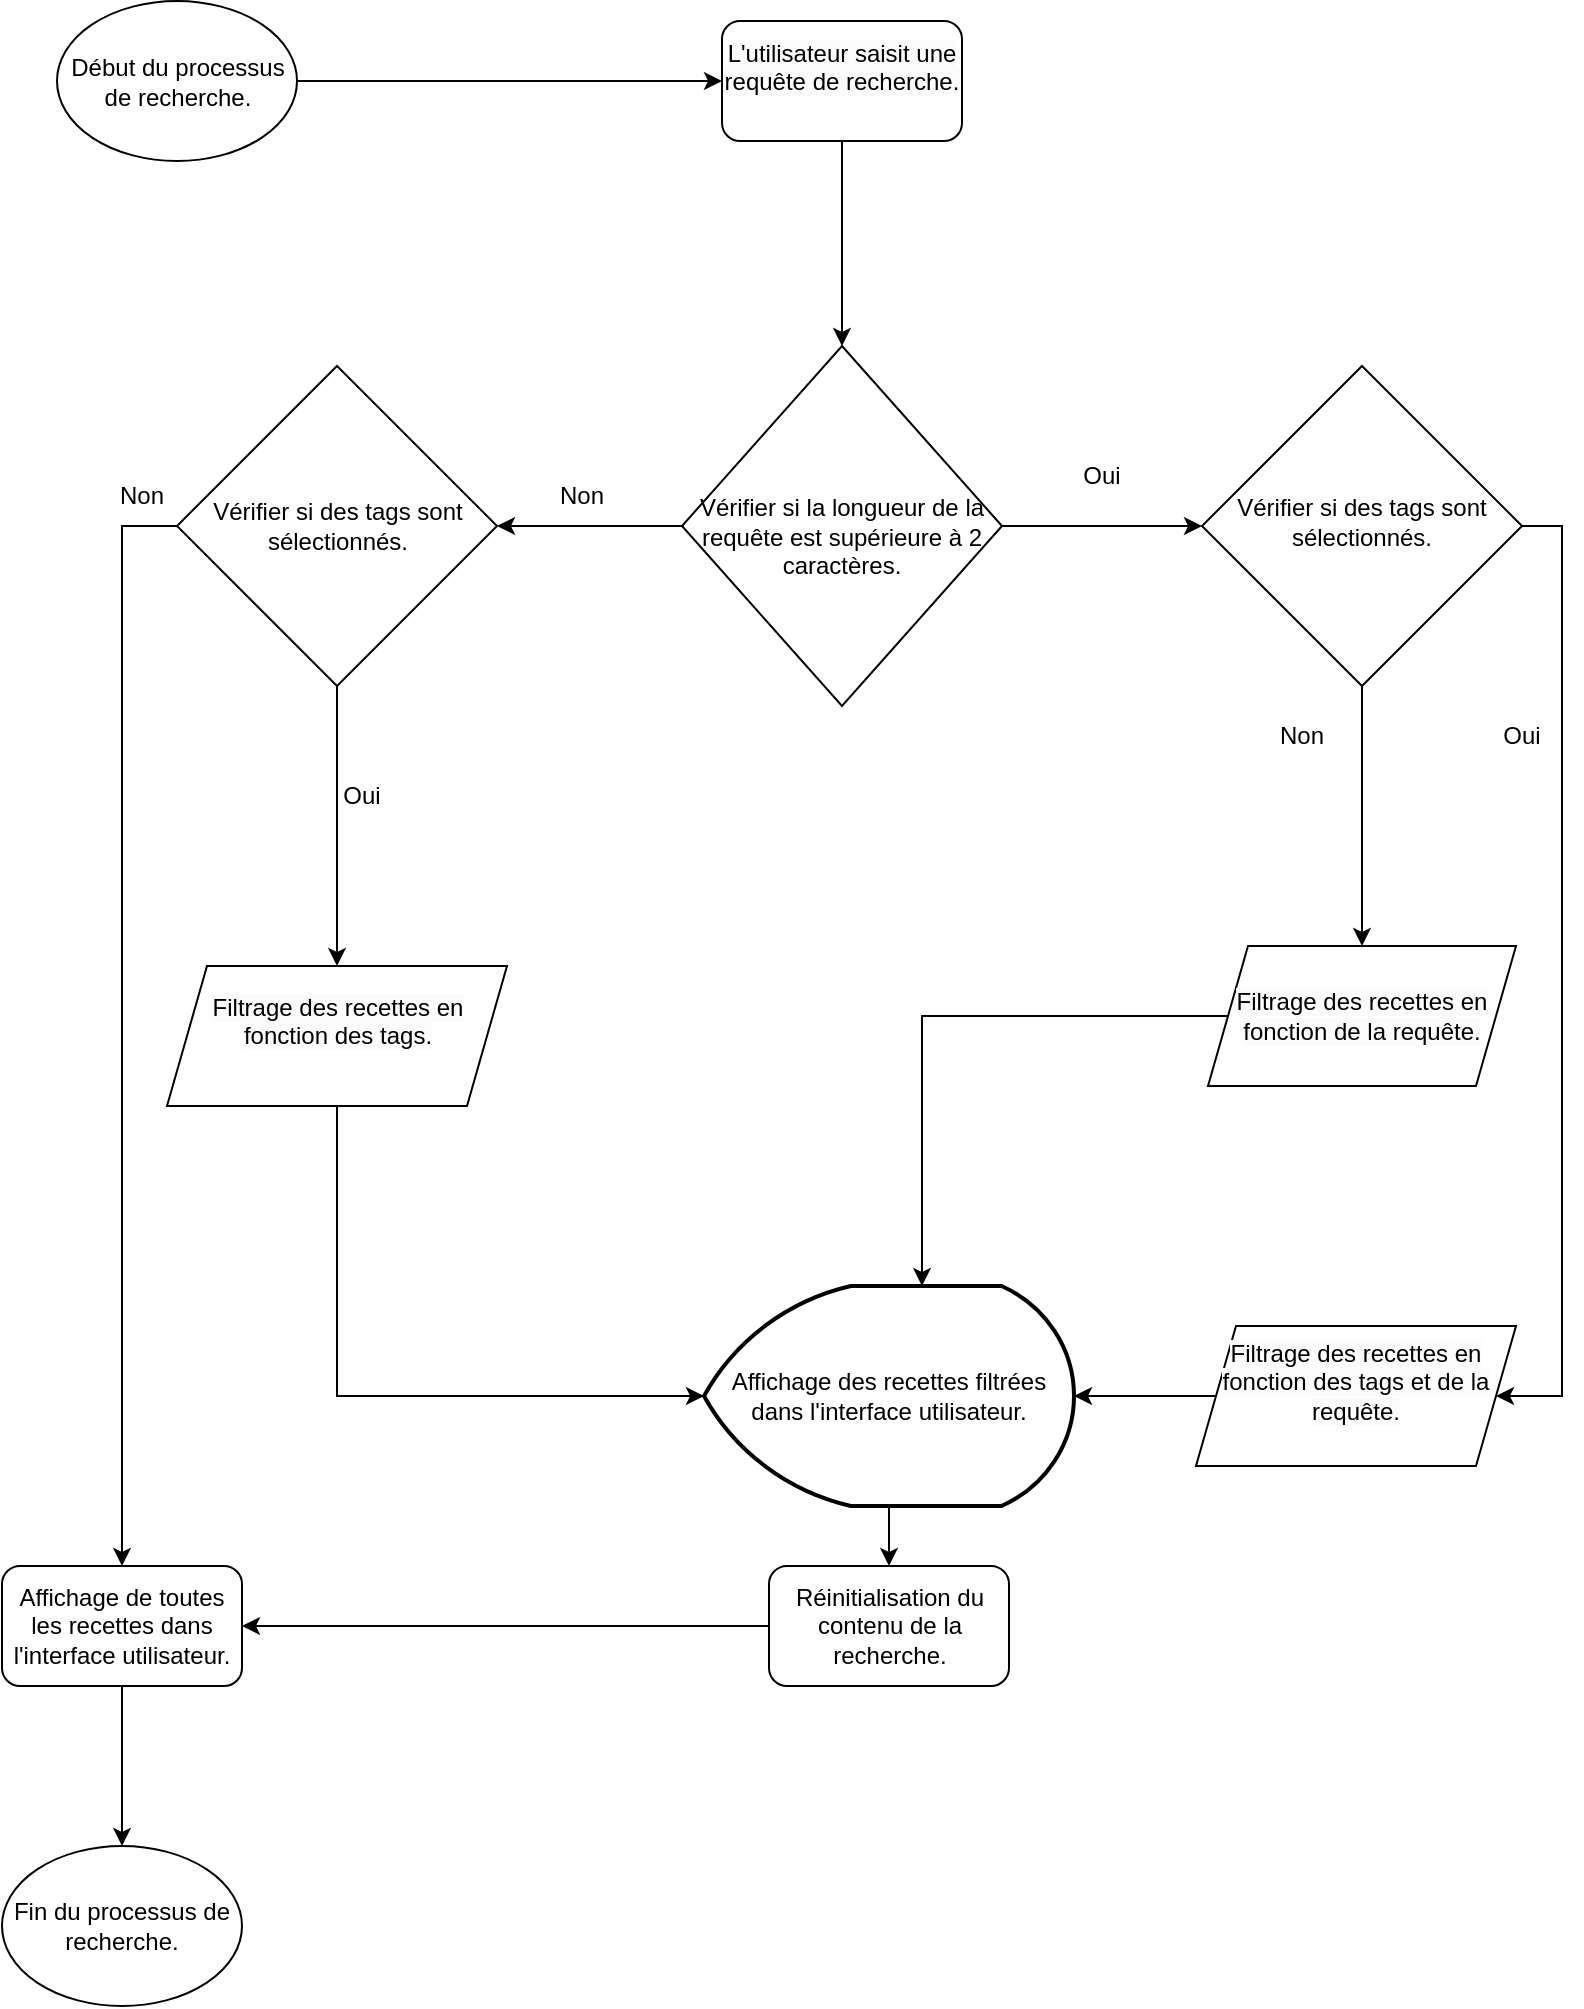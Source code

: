 <mxfile version="22.1.21" type="github">
  <diagram id="C5RBs43oDa-KdzZeNtuy" name="Page-1">
    <mxGraphModel dx="1232" dy="1096" grid="1" gridSize="10" guides="1" tooltips="1" connect="1" arrows="1" fold="1" page="1" pageScale="1" pageWidth="827" pageHeight="1169" math="0" shadow="0">
      <root>
        <mxCell id="WIyWlLk6GJQsqaUBKTNV-0" />
        <mxCell id="WIyWlLk6GJQsqaUBKTNV-1" parent="WIyWlLk6GJQsqaUBKTNV-0" />
        <mxCell id="z0vWoJbW6ZdREvc2_X5b-14" value="" style="edgeStyle=orthogonalEdgeStyle;rounded=0;orthogonalLoop=1;jettySize=auto;html=1;entryX=0;entryY=0.5;entryDx=0;entryDy=0;" edge="1" parent="WIyWlLk6GJQsqaUBKTNV-1" source="WIyWlLk6GJQsqaUBKTNV-6" target="WIyWlLk6GJQsqaUBKTNV-10">
          <mxGeometry relative="1" as="geometry">
            <mxPoint x="700" y="430" as="targetPoint" />
          </mxGeometry>
        </mxCell>
        <mxCell id="z0vWoJbW6ZdREvc2_X5b-46" value="" style="edgeStyle=orthogonalEdgeStyle;rounded=0;orthogonalLoop=1;jettySize=auto;html=1;" edge="1" parent="WIyWlLk6GJQsqaUBKTNV-1" source="WIyWlLk6GJQsqaUBKTNV-6" target="z0vWoJbW6ZdREvc2_X5b-19">
          <mxGeometry relative="1" as="geometry" />
        </mxCell>
        <mxCell id="WIyWlLk6GJQsqaUBKTNV-6" value="&lt;br&gt;Vérifier si la longueur de la requête est supérieure à 2 caractères." style="rhombus;whiteSpace=wrap;html=1;shadow=0;fontFamily=Helvetica;fontSize=12;align=center;strokeWidth=1;spacing=6;spacingTop=-4;" parent="WIyWlLk6GJQsqaUBKTNV-1" vertex="1">
          <mxGeometry x="360" y="190" width="160" height="180" as="geometry" />
        </mxCell>
        <mxCell id="z0vWoJbW6ZdREvc2_X5b-60" value="" style="edgeStyle=orthogonalEdgeStyle;rounded=0;orthogonalLoop=1;jettySize=auto;html=1;" edge="1" parent="WIyWlLk6GJQsqaUBKTNV-1" source="WIyWlLk6GJQsqaUBKTNV-10" target="z0vWoJbW6ZdREvc2_X5b-41">
          <mxGeometry relative="1" as="geometry" />
        </mxCell>
        <mxCell id="z0vWoJbW6ZdREvc2_X5b-64" value="" style="edgeStyle=orthogonalEdgeStyle;rounded=0;orthogonalLoop=1;jettySize=auto;html=1;entryX=1;entryY=0.5;entryDx=0;entryDy=0;exitX=1;exitY=0.5;exitDx=0;exitDy=0;" edge="1" parent="WIyWlLk6GJQsqaUBKTNV-1" source="WIyWlLk6GJQsqaUBKTNV-10" target="z0vWoJbW6ZdREvc2_X5b-40">
          <mxGeometry relative="1" as="geometry">
            <mxPoint x="900" y="280" as="targetPoint" />
            <Array as="points">
              <mxPoint x="800" y="280" />
              <mxPoint x="800" y="715" />
            </Array>
          </mxGeometry>
        </mxCell>
        <mxCell id="WIyWlLk6GJQsqaUBKTNV-10" value="Vérifier si des tags sont sélectionnés." style="rhombus;whiteSpace=wrap;html=1;shadow=0;fontFamily=Helvetica;fontSize=12;align=center;strokeWidth=1;spacing=6;spacingTop=-4;" parent="WIyWlLk6GJQsqaUBKTNV-1" vertex="1">
          <mxGeometry x="620" y="200" width="160" height="160" as="geometry" />
        </mxCell>
        <mxCell id="2UsBcgrsxlk8Fz7qcO6y-1" value="" style="edgeStyle=orthogonalEdgeStyle;rounded=0;orthogonalLoop=1;jettySize=auto;html=1;entryX=0;entryY=0.5;entryDx=0;entryDy=0;" parent="WIyWlLk6GJQsqaUBKTNV-1" source="2UsBcgrsxlk8Fz7qcO6y-0" target="z0vWoJbW6ZdREvc2_X5b-54" edge="1">
          <mxGeometry relative="1" as="geometry">
            <mxPoint x="350" y="57.5" as="targetPoint" />
          </mxGeometry>
        </mxCell>
        <mxCell id="2UsBcgrsxlk8Fz7qcO6y-0" value="Début du processus de recherche." style="ellipse;whiteSpace=wrap;html=1;" parent="WIyWlLk6GJQsqaUBKTNV-1" vertex="1">
          <mxGeometry x="47.5" y="17.5" width="120" height="80" as="geometry" />
        </mxCell>
        <mxCell id="z0vWoJbW6ZdREvc2_X5b-49" value="" style="edgeStyle=orthogonalEdgeStyle;rounded=0;orthogonalLoop=1;jettySize=auto;html=1;" edge="1" parent="WIyWlLk6GJQsqaUBKTNV-1" source="z0vWoJbW6ZdREvc2_X5b-5" target="z0vWoJbW6ZdREvc2_X5b-48">
          <mxGeometry relative="1" as="geometry" />
        </mxCell>
        <mxCell id="z0vWoJbW6ZdREvc2_X5b-5" value="Affichage des recettes filtrées dans l&#39;interface utilisateur." style="strokeWidth=2;html=1;shape=mxgraph.flowchart.display;whiteSpace=wrap;" vertex="1" parent="WIyWlLk6GJQsqaUBKTNV-1">
          <mxGeometry x="371" y="660" width="185" height="110" as="geometry" />
        </mxCell>
        <mxCell id="z0vWoJbW6ZdREvc2_X5b-15" value="Oui" style="text;html=1;strokeColor=none;fillColor=none;align=center;verticalAlign=middle;whiteSpace=wrap;rounded=0;" vertex="1" parent="WIyWlLk6GJQsqaUBKTNV-1">
          <mxGeometry x="170" y="400" width="60" height="30" as="geometry" />
        </mxCell>
        <mxCell id="z0vWoJbW6ZdREvc2_X5b-29" value="" style="edgeStyle=orthogonalEdgeStyle;rounded=0;orthogonalLoop=1;jettySize=auto;html=1;entryX=0.5;entryY=0;entryDx=0;entryDy=0;" edge="1" parent="WIyWlLk6GJQsqaUBKTNV-1" source="z0vWoJbW6ZdREvc2_X5b-19" target="z0vWoJbW6ZdREvc2_X5b-39">
          <mxGeometry relative="1" as="geometry">
            <mxPoint x="280" y="360" as="targetPoint" />
          </mxGeometry>
        </mxCell>
        <mxCell id="z0vWoJbW6ZdREvc2_X5b-33" value="" style="edgeStyle=orthogonalEdgeStyle;rounded=0;orthogonalLoop=1;jettySize=auto;html=1;exitX=0;exitY=0.5;exitDx=0;exitDy=0;" edge="1" parent="WIyWlLk6GJQsqaUBKTNV-1" source="z0vWoJbW6ZdREvc2_X5b-19" target="z0vWoJbW6ZdREvc2_X5b-27">
          <mxGeometry relative="1" as="geometry" />
        </mxCell>
        <mxCell id="z0vWoJbW6ZdREvc2_X5b-19" value="Vérifier si des tags sont sélectionnés." style="rhombus;whiteSpace=wrap;html=1;" vertex="1" parent="WIyWlLk6GJQsqaUBKTNV-1">
          <mxGeometry x="107.5" y="200" width="160" height="160" as="geometry" />
        </mxCell>
        <mxCell id="z0vWoJbW6ZdREvc2_X5b-22" value="Non" style="text;html=1;strokeColor=none;fillColor=none;align=center;verticalAlign=middle;whiteSpace=wrap;rounded=0;" vertex="1" parent="WIyWlLk6GJQsqaUBKTNV-1">
          <mxGeometry x="280" y="250" width="60" height="30" as="geometry" />
        </mxCell>
        <mxCell id="z0vWoJbW6ZdREvc2_X5b-53" value="" style="edgeStyle=orthogonalEdgeStyle;rounded=0;orthogonalLoop=1;jettySize=auto;html=1;" edge="1" parent="WIyWlLk6GJQsqaUBKTNV-1" source="z0vWoJbW6ZdREvc2_X5b-27" target="z0vWoJbW6ZdREvc2_X5b-52">
          <mxGeometry relative="1" as="geometry" />
        </mxCell>
        <mxCell id="z0vWoJbW6ZdREvc2_X5b-27" value="Affichage de toutes les recettes dans l&#39;interface utilisateur." style="rounded=1;whiteSpace=wrap;html=1;" vertex="1" parent="WIyWlLk6GJQsqaUBKTNV-1">
          <mxGeometry x="20" y="800" width="120" height="60" as="geometry" />
        </mxCell>
        <mxCell id="z0vWoJbW6ZdREvc2_X5b-38" value="" style="edgeStyle=orthogonalEdgeStyle;rounded=0;orthogonalLoop=1;jettySize=auto;html=1;entryX=0;entryY=0.5;entryDx=0;entryDy=0;entryPerimeter=0;exitX=0.5;exitY=1;exitDx=0;exitDy=0;" edge="1" parent="WIyWlLk6GJQsqaUBKTNV-1" source="z0vWoJbW6ZdREvc2_X5b-39" target="z0vWoJbW6ZdREvc2_X5b-5">
          <mxGeometry relative="1" as="geometry">
            <mxPoint x="280" y="420" as="sourcePoint" />
            <mxPoint x="280" y="500" as="targetPoint" />
          </mxGeometry>
        </mxCell>
        <mxCell id="z0vWoJbW6ZdREvc2_X5b-31" value="Non" style="text;html=1;strokeColor=none;fillColor=none;align=center;verticalAlign=middle;whiteSpace=wrap;rounded=0;" vertex="1" parent="WIyWlLk6GJQsqaUBKTNV-1">
          <mxGeometry x="60" y="250" width="60" height="30" as="geometry" />
        </mxCell>
        <mxCell id="z0vWoJbW6ZdREvc2_X5b-34" value="Oui" style="text;html=1;strokeColor=none;fillColor=none;align=center;verticalAlign=middle;whiteSpace=wrap;rounded=0;" vertex="1" parent="WIyWlLk6GJQsqaUBKTNV-1">
          <mxGeometry x="540" y="240" width="60" height="30" as="geometry" />
        </mxCell>
        <mxCell id="z0vWoJbW6ZdREvc2_X5b-39" value="&#xa;&lt;span style=&quot;color: rgb(0, 0, 0); font-family: Helvetica; font-size: 12px; font-style: normal; font-variant-ligatures: normal; font-variant-caps: normal; font-weight: 400; letter-spacing: normal; orphans: 2; text-align: center; text-indent: 0px; text-transform: none; widows: 2; word-spacing: 0px; -webkit-text-stroke-width: 0px; background-color: rgb(251, 251, 251); text-decoration-thickness: initial; text-decoration-style: initial; text-decoration-color: initial; float: none; display: inline !important;&quot;&gt;Filtrage des recettes en fonction des tags.&lt;/span&gt;&#xa;&#xa;" style="shape=parallelogram;perimeter=parallelogramPerimeter;whiteSpace=wrap;html=1;fixedSize=1;" vertex="1" parent="WIyWlLk6GJQsqaUBKTNV-1">
          <mxGeometry x="102.5" y="500" width="170" height="70" as="geometry" />
        </mxCell>
        <mxCell id="z0vWoJbW6ZdREvc2_X5b-47" value="" style="edgeStyle=orthogonalEdgeStyle;rounded=0;orthogonalLoop=1;jettySize=auto;html=1;" edge="1" parent="WIyWlLk6GJQsqaUBKTNV-1" source="z0vWoJbW6ZdREvc2_X5b-40" target="z0vWoJbW6ZdREvc2_X5b-5">
          <mxGeometry relative="1" as="geometry" />
        </mxCell>
        <mxCell id="z0vWoJbW6ZdREvc2_X5b-40" value="&#xa;&lt;span style=&quot;color: rgb(0, 0, 0); font-family: Helvetica; font-size: 12px; font-style: normal; font-variant-ligatures: normal; font-variant-caps: normal; font-weight: 400; letter-spacing: normal; orphans: 2; text-align: center; text-indent: 0px; text-transform: none; widows: 2; word-spacing: 0px; -webkit-text-stroke-width: 0px; background-color: rgb(251, 251, 251); text-decoration-thickness: initial; text-decoration-style: initial; text-decoration-color: initial; float: none; display: inline !important;&quot;&gt;Filtrage des recettes en fonction des tags et de la requête.&lt;/span&gt;&#xa;&#xa;" style="shape=parallelogram;perimeter=parallelogramPerimeter;whiteSpace=wrap;html=1;fixedSize=1;" vertex="1" parent="WIyWlLk6GJQsqaUBKTNV-1">
          <mxGeometry x="617" y="680" width="160" height="70" as="geometry" />
        </mxCell>
        <mxCell id="z0vWoJbW6ZdREvc2_X5b-45" value="" style="edgeStyle=orthogonalEdgeStyle;rounded=0;orthogonalLoop=1;jettySize=auto;html=1;" edge="1" parent="WIyWlLk6GJQsqaUBKTNV-1" source="z0vWoJbW6ZdREvc2_X5b-41" target="z0vWoJbW6ZdREvc2_X5b-5">
          <mxGeometry relative="1" as="geometry">
            <mxPoint x="552" y="885" as="targetPoint" />
            <Array as="points">
              <mxPoint x="480" y="670" />
              <mxPoint x="480" y="615" />
            </Array>
          </mxGeometry>
        </mxCell>
        <mxCell id="z0vWoJbW6ZdREvc2_X5b-41" value="&#xa;&lt;br style=&quot;border-color: var(--border-color); color: rgb(0, 0, 0); font-family: Helvetica; font-size: 12px; font-style: normal; font-variant-ligatures: normal; font-variant-caps: normal; font-weight: 400; letter-spacing: normal; orphans: 2; text-align: center; text-indent: 0px; text-transform: none; widows: 2; word-spacing: 0px; -webkit-text-stroke-width: 0px; background-color: rgb(251, 251, 251); text-decoration-thickness: initial; text-decoration-style: initial; text-decoration-color: initial;&quot;&gt;&lt;span style=&quot;border-color: var(--border-color); color: rgb(0, 0, 0); font-family: Helvetica; font-size: 12px; font-style: normal; font-variant-ligatures: normal; font-variant-caps: normal; font-weight: 400; letter-spacing: normal; orphans: 2; text-align: center; text-indent: 0px; text-transform: none; widows: 2; word-spacing: 0px; -webkit-text-stroke-width: 0px; text-decoration-thickness: initial; text-decoration-style: initial; text-decoration-color: initial; background-color: rgb(251, 251, 251); float: none; display: inline !important;&quot;&gt;Filtrage des recettes en fonction de la requête.&lt;/span&gt;&lt;br style=&quot;border-color: var(--border-color); color: rgb(0, 0, 0); font-family: Helvetica; font-size: 12px; font-style: normal; font-variant-ligatures: normal; font-variant-caps: normal; font-weight: 400; letter-spacing: normal; orphans: 2; text-align: center; text-indent: 0px; text-transform: none; widows: 2; word-spacing: 0px; -webkit-text-stroke-width: 0px; background-color: rgb(251, 251, 251); text-decoration-thickness: initial; text-decoration-style: initial; text-decoration-color: initial;&quot;&gt;&#xa;&#xa;" style="shape=parallelogram;perimeter=parallelogramPerimeter;whiteSpace=wrap;html=1;fixedSize=1;" vertex="1" parent="WIyWlLk6GJQsqaUBKTNV-1">
          <mxGeometry x="623" y="490" width="154" height="70" as="geometry" />
        </mxCell>
        <mxCell id="z0vWoJbW6ZdREvc2_X5b-51" value="" style="edgeStyle=orthogonalEdgeStyle;rounded=0;orthogonalLoop=1;jettySize=auto;html=1;entryX=1;entryY=0.5;entryDx=0;entryDy=0;" edge="1" parent="WIyWlLk6GJQsqaUBKTNV-1" source="z0vWoJbW6ZdREvc2_X5b-48" target="z0vWoJbW6ZdREvc2_X5b-27">
          <mxGeometry relative="1" as="geometry">
            <mxPoint x="303.5" y="830" as="targetPoint" />
          </mxGeometry>
        </mxCell>
        <mxCell id="z0vWoJbW6ZdREvc2_X5b-48" value="Réinitialisation du contenu de la recherche." style="rounded=1;whiteSpace=wrap;html=1;" vertex="1" parent="WIyWlLk6GJQsqaUBKTNV-1">
          <mxGeometry x="403.5" y="800" width="120" height="60" as="geometry" />
        </mxCell>
        <mxCell id="z0vWoJbW6ZdREvc2_X5b-52" value="Fin du processus de recherche." style="ellipse;whiteSpace=wrap;html=1;" vertex="1" parent="WIyWlLk6GJQsqaUBKTNV-1">
          <mxGeometry x="20" y="940" width="120" height="80" as="geometry" />
        </mxCell>
        <mxCell id="z0vWoJbW6ZdREvc2_X5b-56" value="" style="edgeStyle=orthogonalEdgeStyle;rounded=0;orthogonalLoop=1;jettySize=auto;html=1;" edge="1" parent="WIyWlLk6GJQsqaUBKTNV-1" source="z0vWoJbW6ZdREvc2_X5b-54" target="WIyWlLk6GJQsqaUBKTNV-6">
          <mxGeometry relative="1" as="geometry" />
        </mxCell>
        <mxCell id="z0vWoJbW6ZdREvc2_X5b-54" value="&#xa;&lt;span style=&quot;color: rgb(0, 0, 0); font-family: Helvetica; font-size: 12px; font-style: normal; font-variant-ligatures: normal; font-variant-caps: normal; font-weight: 400; letter-spacing: normal; orphans: 2; text-align: center; text-indent: 0px; text-transform: none; widows: 2; word-spacing: 0px; -webkit-text-stroke-width: 0px; background-color: rgb(251, 251, 251); text-decoration-thickness: initial; text-decoration-style: initial; text-decoration-color: initial; float: none; display: inline !important;&quot;&gt;L&#39;utilisateur saisit une requête de recherche.&lt;/span&gt;&#xa;&#xa;" style="rounded=1;whiteSpace=wrap;html=1;" vertex="1" parent="WIyWlLk6GJQsqaUBKTNV-1">
          <mxGeometry x="380" y="27.5" width="120" height="60" as="geometry" />
        </mxCell>
        <mxCell id="z0vWoJbW6ZdREvc2_X5b-57" value="Oui" style="text;html=1;strokeColor=none;fillColor=none;align=center;verticalAlign=middle;whiteSpace=wrap;rounded=0;" vertex="1" parent="WIyWlLk6GJQsqaUBKTNV-1">
          <mxGeometry x="750" y="370" width="60" height="30" as="geometry" />
        </mxCell>
        <mxCell id="z0vWoJbW6ZdREvc2_X5b-61" value="Non" style="text;html=1;strokeColor=none;fillColor=none;align=center;verticalAlign=middle;whiteSpace=wrap;rounded=0;" vertex="1" parent="WIyWlLk6GJQsqaUBKTNV-1">
          <mxGeometry x="640" y="370" width="60" height="30" as="geometry" />
        </mxCell>
      </root>
    </mxGraphModel>
  </diagram>
</mxfile>
